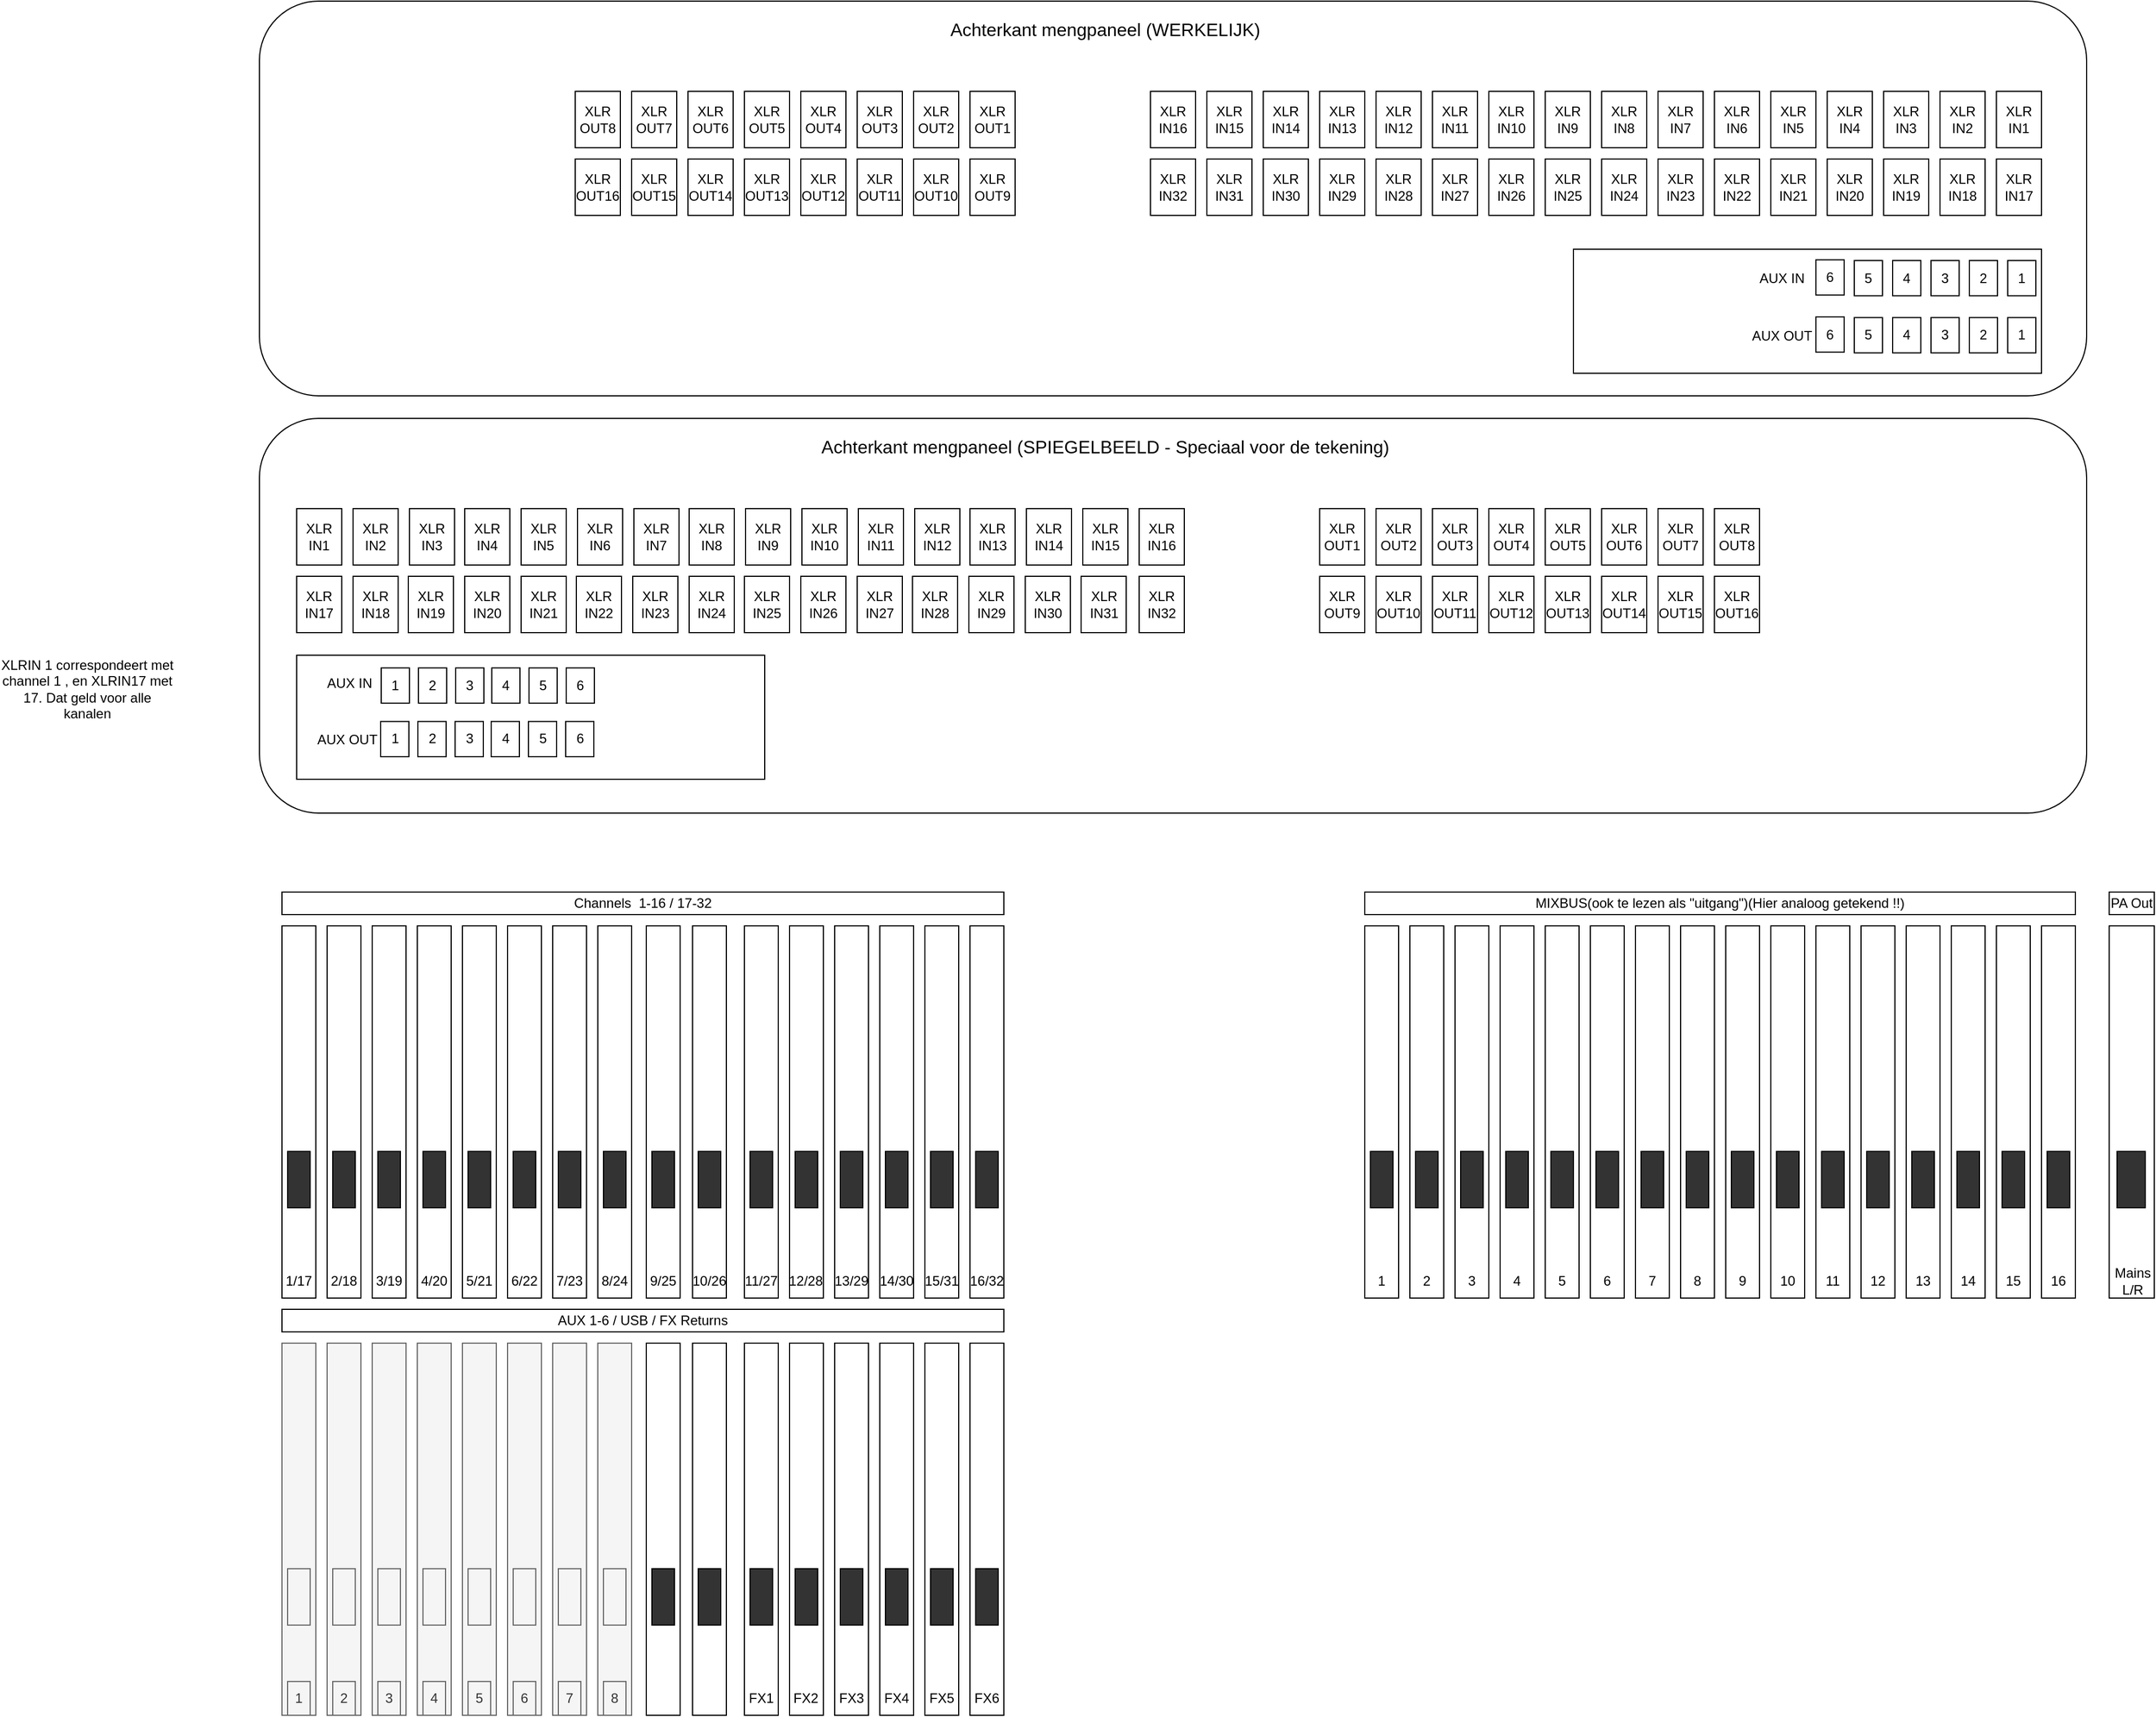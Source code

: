 <mxfile version="21.6.8" type="github">
  <diagram name="Pagina-1" id="InURAMPZYblSBHTQdXdy">
    <mxGraphModel dx="3255" dy="2504" grid="1" gridSize="10" guides="1" tooltips="1" connect="1" arrows="1" fold="1" page="1" pageScale="1" pageWidth="827" pageHeight="1169" math="0" shadow="0">
      <root>
        <mxCell id="0" />
        <mxCell id="1" parent="0" />
        <mxCell id="hqscupT1ShzUSF0tj5RE-1" value="" style="rounded=1;whiteSpace=wrap;html=1;" vertex="1" parent="1">
          <mxGeometry y="-320" width="1620" height="350" as="geometry" />
        </mxCell>
        <mxCell id="Id2yi0CTfCnAcxIZ-awq-1" value="XLR IN1" style="rounded=0;whiteSpace=wrap;html=1;" parent="1" vertex="1">
          <mxGeometry x="1540" y="-240" width="40" height="50" as="geometry" />
        </mxCell>
        <mxCell id="Id2yi0CTfCnAcxIZ-awq-2" value="XLR IN2" style="rounded=0;whiteSpace=wrap;html=1;" parent="1" vertex="1">
          <mxGeometry x="1490" y="-240" width="40" height="50" as="geometry" />
        </mxCell>
        <mxCell id="Id2yi0CTfCnAcxIZ-awq-3" value="XLR IN3" style="rounded=0;whiteSpace=wrap;html=1;" parent="1" vertex="1">
          <mxGeometry x="1440" y="-240" width="40" height="50" as="geometry" />
        </mxCell>
        <mxCell id="Id2yi0CTfCnAcxIZ-awq-4" value="XLR IN4" style="rounded=0;whiteSpace=wrap;html=1;" parent="1" vertex="1">
          <mxGeometry x="1390" y="-240" width="40" height="50" as="geometry" />
        </mxCell>
        <mxCell id="Id2yi0CTfCnAcxIZ-awq-5" value="XLR IN5" style="rounded=0;whiteSpace=wrap;html=1;" parent="1" vertex="1">
          <mxGeometry x="1340" y="-240" width="40" height="50" as="geometry" />
        </mxCell>
        <mxCell id="Id2yi0CTfCnAcxIZ-awq-6" value="XLR IN6" style="rounded=0;whiteSpace=wrap;html=1;" parent="1" vertex="1">
          <mxGeometry x="1290" y="-240" width="40" height="50" as="geometry" />
        </mxCell>
        <mxCell id="Id2yi0CTfCnAcxIZ-awq-7" value="XLR IN7" style="rounded=0;whiteSpace=wrap;html=1;" parent="1" vertex="1">
          <mxGeometry x="1240" y="-240" width="40" height="50" as="geometry" />
        </mxCell>
        <mxCell id="Id2yi0CTfCnAcxIZ-awq-8" value="XLR IN8" style="rounded=0;whiteSpace=wrap;html=1;" parent="1" vertex="1">
          <mxGeometry x="1190" y="-240" width="40" height="50" as="geometry" />
        </mxCell>
        <mxCell id="Id2yi0CTfCnAcxIZ-awq-9" value="XLR IN9" style="rounded=0;whiteSpace=wrap;html=1;" parent="1" vertex="1">
          <mxGeometry x="1140" y="-240" width="40" height="50" as="geometry" />
        </mxCell>
        <mxCell id="Id2yi0CTfCnAcxIZ-awq-10" value="XLR IN11" style="rounded=0;whiteSpace=wrap;html=1;" parent="1" vertex="1">
          <mxGeometry x="1040" y="-240" width="40" height="50" as="geometry" />
        </mxCell>
        <mxCell id="Id2yi0CTfCnAcxIZ-awq-11" value="XLR IN10" style="rounded=0;whiteSpace=wrap;html=1;" parent="1" vertex="1">
          <mxGeometry x="1090" y="-240" width="40" height="50" as="geometry" />
        </mxCell>
        <mxCell id="Id2yi0CTfCnAcxIZ-awq-12" value="XLR IN12" style="rounded=0;whiteSpace=wrap;html=1;" parent="1" vertex="1">
          <mxGeometry x="990" y="-240" width="40" height="50" as="geometry" />
        </mxCell>
        <mxCell id="Id2yi0CTfCnAcxIZ-awq-13" value="XLR IN13" style="rounded=0;whiteSpace=wrap;html=1;" parent="1" vertex="1">
          <mxGeometry x="940" y="-240" width="40" height="50" as="geometry" />
        </mxCell>
        <mxCell id="Id2yi0CTfCnAcxIZ-awq-14" value="XLR IN14" style="rounded=0;whiteSpace=wrap;html=1;" parent="1" vertex="1">
          <mxGeometry x="890" y="-240" width="40" height="50" as="geometry" />
        </mxCell>
        <mxCell id="Id2yi0CTfCnAcxIZ-awq-15" value="XLR IN15" style="rounded=0;whiteSpace=wrap;html=1;" parent="1" vertex="1">
          <mxGeometry x="840" y="-240" width="40" height="50" as="geometry" />
        </mxCell>
        <mxCell id="Id2yi0CTfCnAcxIZ-awq-16" value="XLR&lt;br&gt;OUT1" style="rounded=0;whiteSpace=wrap;html=1;" parent="1" vertex="1">
          <mxGeometry x="630" y="-240" width="40" height="50" as="geometry" />
        </mxCell>
        <mxCell id="Id2yi0CTfCnAcxIZ-awq-25" value="XLR IN17" style="rounded=0;whiteSpace=wrap;html=1;" parent="1" vertex="1">
          <mxGeometry x="1540" y="-180" width="40" height="50" as="geometry" />
        </mxCell>
        <mxCell id="Id2yi0CTfCnAcxIZ-awq-26" value="XLR IN18" style="rounded=0;whiteSpace=wrap;html=1;" parent="1" vertex="1">
          <mxGeometry x="1490" y="-180" width="40" height="50" as="geometry" />
        </mxCell>
        <mxCell id="Id2yi0CTfCnAcxIZ-awq-27" value="XLR IN19" style="rounded=0;whiteSpace=wrap;html=1;" parent="1" vertex="1">
          <mxGeometry x="1440" y="-180" width="40" height="50" as="geometry" />
        </mxCell>
        <mxCell id="Id2yi0CTfCnAcxIZ-awq-28" value="XLR IN20" style="rounded=0;whiteSpace=wrap;html=1;" parent="1" vertex="1">
          <mxGeometry x="1390" y="-180" width="40" height="50" as="geometry" />
        </mxCell>
        <mxCell id="Id2yi0CTfCnAcxIZ-awq-29" value="XLR IN21" style="rounded=0;whiteSpace=wrap;html=1;" parent="1" vertex="1">
          <mxGeometry x="1340" y="-180" width="40" height="50" as="geometry" />
        </mxCell>
        <mxCell id="Id2yi0CTfCnAcxIZ-awq-30" value="XLR IN22" style="rounded=0;whiteSpace=wrap;html=1;" parent="1" vertex="1">
          <mxGeometry x="1290" y="-180" width="40" height="50" as="geometry" />
        </mxCell>
        <mxCell id="Id2yi0CTfCnAcxIZ-awq-31" value="XLR IN23" style="rounded=0;whiteSpace=wrap;html=1;" parent="1" vertex="1">
          <mxGeometry x="1240" y="-180" width="40" height="50" as="geometry" />
        </mxCell>
        <mxCell id="Id2yi0CTfCnAcxIZ-awq-32" value="XLR IN24" style="rounded=0;whiteSpace=wrap;html=1;" parent="1" vertex="1">
          <mxGeometry x="1190" y="-180" width="40" height="50" as="geometry" />
        </mxCell>
        <mxCell id="Id2yi0CTfCnAcxIZ-awq-33" value="XLR IN25" style="rounded=0;whiteSpace=wrap;html=1;" parent="1" vertex="1">
          <mxGeometry x="1140" y="-180" width="40" height="50" as="geometry" />
        </mxCell>
        <mxCell id="Id2yi0CTfCnAcxIZ-awq-34" value="XLR IN27" style="rounded=0;whiteSpace=wrap;html=1;" parent="1" vertex="1">
          <mxGeometry x="1040" y="-180" width="40" height="50" as="geometry" />
        </mxCell>
        <mxCell id="Id2yi0CTfCnAcxIZ-awq-35" value="XLR IN26" style="rounded=0;whiteSpace=wrap;html=1;" parent="1" vertex="1">
          <mxGeometry x="1090" y="-180" width="40" height="50" as="geometry" />
        </mxCell>
        <mxCell id="Id2yi0CTfCnAcxIZ-awq-36" value="XLR IN28" style="rounded=0;whiteSpace=wrap;html=1;" parent="1" vertex="1">
          <mxGeometry x="990" y="-180" width="40" height="50" as="geometry" />
        </mxCell>
        <mxCell id="Id2yi0CTfCnAcxIZ-awq-37" value="XLR IN29" style="rounded=0;whiteSpace=wrap;html=1;" parent="1" vertex="1">
          <mxGeometry x="940" y="-180" width="40" height="50" as="geometry" />
        </mxCell>
        <mxCell id="Id2yi0CTfCnAcxIZ-awq-38" value="XLR IN30" style="rounded=0;whiteSpace=wrap;html=1;" parent="1" vertex="1">
          <mxGeometry x="890" y="-180" width="40" height="50" as="geometry" />
        </mxCell>
        <mxCell id="Id2yi0CTfCnAcxIZ-awq-39" value="XLR IN31" style="rounded=0;whiteSpace=wrap;html=1;" parent="1" vertex="1">
          <mxGeometry x="840" y="-180" width="40" height="50" as="geometry" />
        </mxCell>
        <mxCell id="Id2yi0CTfCnAcxIZ-awq-40" value="XLR&lt;br&gt;OUT9" style="rounded=0;whiteSpace=wrap;html=1;" parent="1" vertex="1">
          <mxGeometry x="630" y="-180" width="40" height="50" as="geometry" />
        </mxCell>
        <mxCell id="hqscupT1ShzUSF0tj5RE-2" value="Achterkant mengpaneel (WERKELIJK)" style="text;html=1;strokeColor=none;fillColor=none;align=center;verticalAlign=middle;whiteSpace=wrap;rounded=0;fontSize=16;" vertex="1" parent="1">
          <mxGeometry x="360" y="-310" width="780" height="30" as="geometry" />
        </mxCell>
        <mxCell id="hqscupT1ShzUSF0tj5RE-3" value="" style="rounded=0;whiteSpace=wrap;html=1;" vertex="1" parent="1">
          <mxGeometry x="20" y="500" width="30" height="330" as="geometry" />
        </mxCell>
        <mxCell id="hqscupT1ShzUSF0tj5RE-4" value="" style="rounded=0;whiteSpace=wrap;html=1;fillColor=#333333;" vertex="1" parent="1">
          <mxGeometry x="25" y="700" width="20" height="50" as="geometry" />
        </mxCell>
        <mxCell id="hqscupT1ShzUSF0tj5RE-5" value="1/17" style="text;html=1;strokeColor=none;fillColor=none;align=center;verticalAlign=middle;whiteSpace=wrap;rounded=0;" vertex="1" parent="1">
          <mxGeometry x="25" y="800" width="20" height="30" as="geometry" />
        </mxCell>
        <mxCell id="hqscupT1ShzUSF0tj5RE-6" value="" style="rounded=0;whiteSpace=wrap;html=1;" vertex="1" parent="1">
          <mxGeometry x="980" y="500" width="30" height="330" as="geometry" />
        </mxCell>
        <mxCell id="hqscupT1ShzUSF0tj5RE-7" value="" style="rounded=0;whiteSpace=wrap;html=1;fillColor=#333333;" vertex="1" parent="1">
          <mxGeometry x="985" y="700" width="20" height="50" as="geometry" />
        </mxCell>
        <mxCell id="hqscupT1ShzUSF0tj5RE-8" value="1" style="text;html=1;strokeColor=none;fillColor=none;align=center;verticalAlign=middle;whiteSpace=wrap;rounded=0;" vertex="1" parent="1">
          <mxGeometry x="985" y="800" width="20" height="30" as="geometry" />
        </mxCell>
        <mxCell id="hqscupT1ShzUSF0tj5RE-12" value="" style="rounded=0;whiteSpace=wrap;html=1;" vertex="1" parent="1">
          <mxGeometry x="60" y="500" width="30" height="330" as="geometry" />
        </mxCell>
        <mxCell id="hqscupT1ShzUSF0tj5RE-13" value="" style="rounded=0;whiteSpace=wrap;html=1;fillColor=#333333;" vertex="1" parent="1">
          <mxGeometry x="65" y="700" width="20" height="50" as="geometry" />
        </mxCell>
        <mxCell id="hqscupT1ShzUSF0tj5RE-14" value="2/18" style="text;html=1;strokeColor=none;fillColor=none;align=center;verticalAlign=middle;whiteSpace=wrap;rounded=0;" vertex="1" parent="1">
          <mxGeometry x="65" y="800" width="20" height="30" as="geometry" />
        </mxCell>
        <mxCell id="hqscupT1ShzUSF0tj5RE-15" value="" style="rounded=0;whiteSpace=wrap;html=1;" vertex="1" parent="1">
          <mxGeometry x="100" y="500" width="30" height="330" as="geometry" />
        </mxCell>
        <mxCell id="hqscupT1ShzUSF0tj5RE-16" value="" style="rounded=0;whiteSpace=wrap;html=1;fillColor=#333333;" vertex="1" parent="1">
          <mxGeometry x="105" y="700" width="20" height="50" as="geometry" />
        </mxCell>
        <mxCell id="hqscupT1ShzUSF0tj5RE-17" value="3/19" style="text;html=1;strokeColor=none;fillColor=none;align=center;verticalAlign=middle;whiteSpace=wrap;rounded=0;" vertex="1" parent="1">
          <mxGeometry x="105" y="800" width="20" height="30" as="geometry" />
        </mxCell>
        <mxCell id="hqscupT1ShzUSF0tj5RE-18" value="" style="rounded=0;whiteSpace=wrap;html=1;" vertex="1" parent="1">
          <mxGeometry x="140" y="500" width="30" height="330" as="geometry" />
        </mxCell>
        <mxCell id="hqscupT1ShzUSF0tj5RE-19" value="" style="rounded=0;whiteSpace=wrap;html=1;fillColor=#333333;" vertex="1" parent="1">
          <mxGeometry x="145" y="700" width="20" height="50" as="geometry" />
        </mxCell>
        <mxCell id="hqscupT1ShzUSF0tj5RE-20" value="4/20" style="text;html=1;strokeColor=none;fillColor=none;align=center;verticalAlign=middle;whiteSpace=wrap;rounded=0;" vertex="1" parent="1">
          <mxGeometry x="145" y="800" width="20" height="30" as="geometry" />
        </mxCell>
        <mxCell id="hqscupT1ShzUSF0tj5RE-21" value="" style="rounded=0;whiteSpace=wrap;html=1;" vertex="1" parent="1">
          <mxGeometry x="180" y="500" width="30" height="330" as="geometry" />
        </mxCell>
        <mxCell id="hqscupT1ShzUSF0tj5RE-22" value="" style="rounded=0;whiteSpace=wrap;html=1;fillColor=#333333;" vertex="1" parent="1">
          <mxGeometry x="185" y="700" width="20" height="50" as="geometry" />
        </mxCell>
        <mxCell id="hqscupT1ShzUSF0tj5RE-23" value="5/21" style="text;html=1;strokeColor=none;fillColor=none;align=center;verticalAlign=middle;whiteSpace=wrap;rounded=0;" vertex="1" parent="1">
          <mxGeometry x="185" y="800" width="20" height="30" as="geometry" />
        </mxCell>
        <mxCell id="hqscupT1ShzUSF0tj5RE-24" value="" style="rounded=0;whiteSpace=wrap;html=1;" vertex="1" parent="1">
          <mxGeometry x="220" y="500" width="30" height="330" as="geometry" />
        </mxCell>
        <mxCell id="hqscupT1ShzUSF0tj5RE-25" value="" style="rounded=0;whiteSpace=wrap;html=1;fillColor=#333333;" vertex="1" parent="1">
          <mxGeometry x="225" y="700" width="20" height="50" as="geometry" />
        </mxCell>
        <mxCell id="hqscupT1ShzUSF0tj5RE-26" value="6/22" style="text;html=1;strokeColor=none;fillColor=none;align=center;verticalAlign=middle;whiteSpace=wrap;rounded=0;" vertex="1" parent="1">
          <mxGeometry x="225" y="800" width="20" height="30" as="geometry" />
        </mxCell>
        <mxCell id="hqscupT1ShzUSF0tj5RE-27" value="" style="rounded=0;whiteSpace=wrap;html=1;" vertex="1" parent="1">
          <mxGeometry x="260" y="500" width="30" height="330" as="geometry" />
        </mxCell>
        <mxCell id="hqscupT1ShzUSF0tj5RE-28" value="" style="rounded=0;whiteSpace=wrap;html=1;fillColor=#333333;" vertex="1" parent="1">
          <mxGeometry x="265" y="700" width="20" height="50" as="geometry" />
        </mxCell>
        <mxCell id="hqscupT1ShzUSF0tj5RE-29" value="7/23" style="text;html=1;strokeColor=none;fillColor=none;align=center;verticalAlign=middle;whiteSpace=wrap;rounded=0;" vertex="1" parent="1">
          <mxGeometry x="265" y="800" width="20" height="30" as="geometry" />
        </mxCell>
        <mxCell id="hqscupT1ShzUSF0tj5RE-30" value="" style="rounded=0;whiteSpace=wrap;html=1;" vertex="1" parent="1">
          <mxGeometry x="300" y="500" width="30" height="330" as="geometry" />
        </mxCell>
        <mxCell id="hqscupT1ShzUSF0tj5RE-31" value="" style="rounded=0;whiteSpace=wrap;html=1;fillColor=#333333;" vertex="1" parent="1">
          <mxGeometry x="305" y="700" width="20" height="50" as="geometry" />
        </mxCell>
        <mxCell id="hqscupT1ShzUSF0tj5RE-32" value="8/24" style="text;html=1;strokeColor=none;fillColor=none;align=center;verticalAlign=middle;whiteSpace=wrap;rounded=0;" vertex="1" parent="1">
          <mxGeometry x="305" y="800" width="20" height="30" as="geometry" />
        </mxCell>
        <mxCell id="hqscupT1ShzUSF0tj5RE-33" value="" style="rounded=0;whiteSpace=wrap;html=1;" vertex="1" parent="1">
          <mxGeometry x="343" y="500" width="30" height="330" as="geometry" />
        </mxCell>
        <mxCell id="hqscupT1ShzUSF0tj5RE-34" value="" style="rounded=0;whiteSpace=wrap;html=1;fillColor=#333333;" vertex="1" parent="1">
          <mxGeometry x="348" y="700" width="20" height="50" as="geometry" />
        </mxCell>
        <mxCell id="hqscupT1ShzUSF0tj5RE-35" value="9/25" style="text;html=1;strokeColor=none;fillColor=none;align=center;verticalAlign=middle;whiteSpace=wrap;rounded=0;" vertex="1" parent="1">
          <mxGeometry x="348" y="800" width="20" height="30" as="geometry" />
        </mxCell>
        <mxCell id="hqscupT1ShzUSF0tj5RE-36" value="" style="rounded=0;whiteSpace=wrap;html=1;" vertex="1" parent="1">
          <mxGeometry x="384" y="500" width="30" height="330" as="geometry" />
        </mxCell>
        <mxCell id="hqscupT1ShzUSF0tj5RE-37" value="" style="rounded=0;whiteSpace=wrap;html=1;fillColor=#333333;" vertex="1" parent="1">
          <mxGeometry x="389" y="700" width="20" height="50" as="geometry" />
        </mxCell>
        <mxCell id="hqscupT1ShzUSF0tj5RE-38" value="10/26" style="text;html=1;strokeColor=none;fillColor=none;align=center;verticalAlign=middle;whiteSpace=wrap;rounded=0;" vertex="1" parent="1">
          <mxGeometry x="389" y="800" width="20" height="30" as="geometry" />
        </mxCell>
        <mxCell id="hqscupT1ShzUSF0tj5RE-39" value="" style="rounded=0;whiteSpace=wrap;html=1;" vertex="1" parent="1">
          <mxGeometry x="430" y="500" width="30" height="330" as="geometry" />
        </mxCell>
        <mxCell id="hqscupT1ShzUSF0tj5RE-40" value="" style="rounded=0;whiteSpace=wrap;html=1;fillColor=#333333;" vertex="1" parent="1">
          <mxGeometry x="435" y="700" width="20" height="50" as="geometry" />
        </mxCell>
        <mxCell id="hqscupT1ShzUSF0tj5RE-41" value="11/27" style="text;html=1;strokeColor=none;fillColor=none;align=center;verticalAlign=middle;whiteSpace=wrap;rounded=0;" vertex="1" parent="1">
          <mxGeometry x="435" y="800" width="20" height="30" as="geometry" />
        </mxCell>
        <mxCell id="hqscupT1ShzUSF0tj5RE-42" value="" style="rounded=0;whiteSpace=wrap;html=1;" vertex="1" parent="1">
          <mxGeometry x="470" y="500" width="30" height="330" as="geometry" />
        </mxCell>
        <mxCell id="hqscupT1ShzUSF0tj5RE-43" value="" style="rounded=0;whiteSpace=wrap;html=1;fillColor=#333333;" vertex="1" parent="1">
          <mxGeometry x="475" y="700" width="20" height="50" as="geometry" />
        </mxCell>
        <mxCell id="hqscupT1ShzUSF0tj5RE-44" value="12/28" style="text;html=1;strokeColor=none;fillColor=none;align=center;verticalAlign=middle;whiteSpace=wrap;rounded=0;" vertex="1" parent="1">
          <mxGeometry x="472" y="800" width="25" height="30" as="geometry" />
        </mxCell>
        <mxCell id="hqscupT1ShzUSF0tj5RE-45" value="" style="rounded=0;whiteSpace=wrap;html=1;" vertex="1" parent="1">
          <mxGeometry x="510" y="500" width="30" height="330" as="geometry" />
        </mxCell>
        <mxCell id="hqscupT1ShzUSF0tj5RE-46" value="" style="rounded=0;whiteSpace=wrap;html=1;fillColor=#333333;" vertex="1" parent="1">
          <mxGeometry x="515" y="700" width="20" height="50" as="geometry" />
        </mxCell>
        <mxCell id="hqscupT1ShzUSF0tj5RE-47" value="13/29" style="text;html=1;strokeColor=none;fillColor=none;align=center;verticalAlign=middle;whiteSpace=wrap;rounded=0;" vertex="1" parent="1">
          <mxGeometry x="515" y="800" width="20" height="30" as="geometry" />
        </mxCell>
        <mxCell id="hqscupT1ShzUSF0tj5RE-48" value="" style="rounded=0;whiteSpace=wrap;html=1;" vertex="1" parent="1">
          <mxGeometry x="550" y="500" width="30" height="330" as="geometry" />
        </mxCell>
        <mxCell id="hqscupT1ShzUSF0tj5RE-49" value="" style="rounded=0;whiteSpace=wrap;html=1;fillColor=#333333;" vertex="1" parent="1">
          <mxGeometry x="555" y="700" width="20" height="50" as="geometry" />
        </mxCell>
        <mxCell id="hqscupT1ShzUSF0tj5RE-50" value="14/30" style="text;html=1;strokeColor=none;fillColor=none;align=center;verticalAlign=middle;whiteSpace=wrap;rounded=0;" vertex="1" parent="1">
          <mxGeometry x="555" y="800" width="20" height="30" as="geometry" />
        </mxCell>
        <mxCell id="hqscupT1ShzUSF0tj5RE-51" value="" style="rounded=0;whiteSpace=wrap;html=1;" vertex="1" parent="1">
          <mxGeometry x="590" y="500" width="30" height="330" as="geometry" />
        </mxCell>
        <mxCell id="hqscupT1ShzUSF0tj5RE-52" value="" style="rounded=0;whiteSpace=wrap;html=1;fillColor=#333333;" vertex="1" parent="1">
          <mxGeometry x="595" y="700" width="20" height="50" as="geometry" />
        </mxCell>
        <mxCell id="hqscupT1ShzUSF0tj5RE-53" value="15/31" style="text;html=1;strokeColor=none;fillColor=none;align=center;verticalAlign=middle;whiteSpace=wrap;rounded=0;" vertex="1" parent="1">
          <mxGeometry x="595" y="800" width="20" height="30" as="geometry" />
        </mxCell>
        <mxCell id="hqscupT1ShzUSF0tj5RE-54" value="" style="rounded=0;whiteSpace=wrap;html=1;" vertex="1" parent="1">
          <mxGeometry x="630" y="500" width="30" height="330" as="geometry" />
        </mxCell>
        <mxCell id="hqscupT1ShzUSF0tj5RE-55" value="" style="rounded=0;whiteSpace=wrap;html=1;fillColor=#333333;" vertex="1" parent="1">
          <mxGeometry x="635" y="700" width="20" height="50" as="geometry" />
        </mxCell>
        <mxCell id="hqscupT1ShzUSF0tj5RE-56" value="16/32" style="text;html=1;strokeColor=none;fillColor=none;align=center;verticalAlign=middle;whiteSpace=wrap;rounded=0;" vertex="1" parent="1">
          <mxGeometry x="635" y="800" width="20" height="30" as="geometry" />
        </mxCell>
        <mxCell id="hqscupT1ShzUSF0tj5RE-57" value="MIXBUS(ook te lezen als &quot;uitgang&quot;)(Hier analoog getekend !!)" style="rounded=0;whiteSpace=wrap;html=1;" vertex="1" parent="1">
          <mxGeometry x="980" y="470" width="630" height="20" as="geometry" />
        </mxCell>
        <mxCell id="hqscupT1ShzUSF0tj5RE-58" value="" style="rounded=0;whiteSpace=wrap;html=1;" vertex="1" parent="1">
          <mxGeometry x="1020" y="500" width="30" height="330" as="geometry" />
        </mxCell>
        <mxCell id="hqscupT1ShzUSF0tj5RE-59" value="" style="rounded=0;whiteSpace=wrap;html=1;fillColor=#333333;" vertex="1" parent="1">
          <mxGeometry x="1025" y="700" width="20" height="50" as="geometry" />
        </mxCell>
        <mxCell id="hqscupT1ShzUSF0tj5RE-60" value="2" style="text;html=1;strokeColor=none;fillColor=none;align=center;verticalAlign=middle;whiteSpace=wrap;rounded=0;" vertex="1" parent="1">
          <mxGeometry x="1025" y="800" width="20" height="30" as="geometry" />
        </mxCell>
        <mxCell id="hqscupT1ShzUSF0tj5RE-61" value="" style="rounded=0;whiteSpace=wrap;html=1;" vertex="1" parent="1">
          <mxGeometry x="1060" y="500" width="30" height="330" as="geometry" />
        </mxCell>
        <mxCell id="hqscupT1ShzUSF0tj5RE-62" value="" style="rounded=0;whiteSpace=wrap;html=1;fillColor=#333333;" vertex="1" parent="1">
          <mxGeometry x="1065" y="700" width="20" height="50" as="geometry" />
        </mxCell>
        <mxCell id="hqscupT1ShzUSF0tj5RE-63" value="3" style="text;html=1;strokeColor=none;fillColor=none;align=center;verticalAlign=middle;whiteSpace=wrap;rounded=0;" vertex="1" parent="1">
          <mxGeometry x="1065" y="800" width="20" height="30" as="geometry" />
        </mxCell>
        <mxCell id="hqscupT1ShzUSF0tj5RE-64" value="" style="rounded=0;whiteSpace=wrap;html=1;" vertex="1" parent="1">
          <mxGeometry x="1100" y="500" width="30" height="330" as="geometry" />
        </mxCell>
        <mxCell id="hqscupT1ShzUSF0tj5RE-65" value="" style="rounded=0;whiteSpace=wrap;html=1;fillColor=#333333;" vertex="1" parent="1">
          <mxGeometry x="1105" y="700" width="20" height="50" as="geometry" />
        </mxCell>
        <mxCell id="hqscupT1ShzUSF0tj5RE-66" value="4" style="text;html=1;strokeColor=none;fillColor=none;align=center;verticalAlign=middle;whiteSpace=wrap;rounded=0;" vertex="1" parent="1">
          <mxGeometry x="1105" y="800" width="20" height="30" as="geometry" />
        </mxCell>
        <mxCell id="hqscupT1ShzUSF0tj5RE-67" value="" style="rounded=0;whiteSpace=wrap;html=1;" vertex="1" parent="1">
          <mxGeometry x="1140" y="500" width="30" height="330" as="geometry" />
        </mxCell>
        <mxCell id="hqscupT1ShzUSF0tj5RE-68" value="" style="rounded=0;whiteSpace=wrap;html=1;fillColor=#333333;" vertex="1" parent="1">
          <mxGeometry x="1145" y="700" width="20" height="50" as="geometry" />
        </mxCell>
        <mxCell id="hqscupT1ShzUSF0tj5RE-69" value="5" style="text;html=1;strokeColor=none;fillColor=none;align=center;verticalAlign=middle;whiteSpace=wrap;rounded=0;" vertex="1" parent="1">
          <mxGeometry x="1145" y="800" width="20" height="30" as="geometry" />
        </mxCell>
        <mxCell id="hqscupT1ShzUSF0tj5RE-70" value="" style="rounded=0;whiteSpace=wrap;html=1;" vertex="1" parent="1">
          <mxGeometry x="1180" y="500" width="30" height="330" as="geometry" />
        </mxCell>
        <mxCell id="hqscupT1ShzUSF0tj5RE-71" value="" style="rounded=0;whiteSpace=wrap;html=1;fillColor=#333333;" vertex="1" parent="1">
          <mxGeometry x="1185" y="700" width="20" height="50" as="geometry" />
        </mxCell>
        <mxCell id="hqscupT1ShzUSF0tj5RE-72" value="6" style="text;html=1;strokeColor=none;fillColor=none;align=center;verticalAlign=middle;whiteSpace=wrap;rounded=0;" vertex="1" parent="1">
          <mxGeometry x="1185" y="800" width="20" height="30" as="geometry" />
        </mxCell>
        <mxCell id="hqscupT1ShzUSF0tj5RE-73" value="" style="rounded=0;whiteSpace=wrap;html=1;" vertex="1" parent="1">
          <mxGeometry x="1220" y="500" width="30" height="330" as="geometry" />
        </mxCell>
        <mxCell id="hqscupT1ShzUSF0tj5RE-74" value="" style="rounded=0;whiteSpace=wrap;html=1;fillColor=#333333;" vertex="1" parent="1">
          <mxGeometry x="1225" y="700" width="20" height="50" as="geometry" />
        </mxCell>
        <mxCell id="hqscupT1ShzUSF0tj5RE-75" value="7" style="text;html=1;strokeColor=none;fillColor=none;align=center;verticalAlign=middle;whiteSpace=wrap;rounded=0;" vertex="1" parent="1">
          <mxGeometry x="1225" y="800" width="20" height="30" as="geometry" />
        </mxCell>
        <mxCell id="hqscupT1ShzUSF0tj5RE-76" value="" style="rounded=0;whiteSpace=wrap;html=1;" vertex="1" parent="1">
          <mxGeometry x="1260" y="500" width="30" height="330" as="geometry" />
        </mxCell>
        <mxCell id="hqscupT1ShzUSF0tj5RE-77" value="" style="rounded=0;whiteSpace=wrap;html=1;fillColor=#333333;" vertex="1" parent="1">
          <mxGeometry x="1265" y="700" width="20" height="50" as="geometry" />
        </mxCell>
        <mxCell id="hqscupT1ShzUSF0tj5RE-78" value="8" style="text;html=1;strokeColor=none;fillColor=none;align=center;verticalAlign=middle;whiteSpace=wrap;rounded=0;" vertex="1" parent="1">
          <mxGeometry x="1265" y="800" width="20" height="30" as="geometry" />
        </mxCell>
        <mxCell id="hqscupT1ShzUSF0tj5RE-79" value="Channels&amp;nbsp; 1-16 / 17-32" style="rounded=0;whiteSpace=wrap;html=1;" vertex="1" parent="1">
          <mxGeometry x="20" y="470" width="640" height="20" as="geometry" />
        </mxCell>
        <mxCell id="hqscupT1ShzUSF0tj5RE-81" value="XLRIN 1 correspondeert met channel 1 , en XLRIN17 met 17. Dat geld voor alle kanalen" style="text;html=1;strokeColor=none;fillColor=none;align=center;verticalAlign=middle;whiteSpace=wrap;rounded=0;" vertex="1" parent="1">
          <mxGeometry x="-230" y="260" width="155" height="60" as="geometry" />
        </mxCell>
        <mxCell id="hqscupT1ShzUSF0tj5RE-82" value="" style="rounded=0;whiteSpace=wrap;html=1;" vertex="1" parent="1">
          <mxGeometry x="1165" y="-100" width="415" height="110" as="geometry" />
        </mxCell>
        <mxCell id="hqscupT1ShzUSF0tj5RE-83" value="1" style="rounded=0;whiteSpace=wrap;html=1;" vertex="1" parent="1">
          <mxGeometry x="1550" y="-90" width="25" height="31.25" as="geometry" />
        </mxCell>
        <mxCell id="hqscupT1ShzUSF0tj5RE-84" value="2" style="rounded=0;whiteSpace=wrap;html=1;" vertex="1" parent="1">
          <mxGeometry x="1516" y="-90" width="25" height="31.25" as="geometry" />
        </mxCell>
        <mxCell id="hqscupT1ShzUSF0tj5RE-85" value="3" style="rounded=0;whiteSpace=wrap;html=1;" vertex="1" parent="1">
          <mxGeometry x="1482" y="-90" width="25" height="31.25" as="geometry" />
        </mxCell>
        <mxCell id="hqscupT1ShzUSF0tj5RE-86" value="4" style="rounded=0;whiteSpace=wrap;html=1;" vertex="1" parent="1">
          <mxGeometry x="1448" y="-90" width="25" height="31.25" as="geometry" />
        </mxCell>
        <mxCell id="hqscupT1ShzUSF0tj5RE-87" value="5" style="rounded=0;whiteSpace=wrap;html=1;" vertex="1" parent="1">
          <mxGeometry x="1414" y="-90" width="25" height="31.25" as="geometry" />
        </mxCell>
        <mxCell id="hqscupT1ShzUSF0tj5RE-88" value="6" style="rounded=0;whiteSpace=wrap;html=1;" vertex="1" parent="1">
          <mxGeometry x="1380" y="-90.62" width="25" height="31.25" as="geometry" />
        </mxCell>
        <mxCell id="hqscupT1ShzUSF0tj5RE-90" value="1" style="rounded=0;whiteSpace=wrap;html=1;" vertex="1" parent="1">
          <mxGeometry x="1550" y="-39.38" width="25" height="31.25" as="geometry" />
        </mxCell>
        <mxCell id="hqscupT1ShzUSF0tj5RE-91" value="2" style="rounded=0;whiteSpace=wrap;html=1;" vertex="1" parent="1">
          <mxGeometry x="1516" y="-39.38" width="25" height="31.25" as="geometry" />
        </mxCell>
        <mxCell id="hqscupT1ShzUSF0tj5RE-92" value="3" style="rounded=0;whiteSpace=wrap;html=1;" vertex="1" parent="1">
          <mxGeometry x="1482" y="-39.38" width="25" height="31.25" as="geometry" />
        </mxCell>
        <mxCell id="hqscupT1ShzUSF0tj5RE-93" value="4" style="rounded=0;whiteSpace=wrap;html=1;" vertex="1" parent="1">
          <mxGeometry x="1448" y="-39.38" width="25" height="31.25" as="geometry" />
        </mxCell>
        <mxCell id="hqscupT1ShzUSF0tj5RE-94" value="5" style="rounded=0;whiteSpace=wrap;html=1;" vertex="1" parent="1">
          <mxGeometry x="1414" y="-39.38" width="25" height="31.25" as="geometry" />
        </mxCell>
        <mxCell id="hqscupT1ShzUSF0tj5RE-95" value="6" style="rounded=0;whiteSpace=wrap;html=1;" vertex="1" parent="1">
          <mxGeometry x="1380" y="-40" width="25" height="31.25" as="geometry" />
        </mxCell>
        <mxCell id="hqscupT1ShzUSF0tj5RE-96" value="AUX IN" style="text;html=1;strokeColor=none;fillColor=none;align=center;verticalAlign=middle;whiteSpace=wrap;rounded=0;" vertex="1" parent="1">
          <mxGeometry x="1320" y="-88.75" width="60" height="30" as="geometry" />
        </mxCell>
        <mxCell id="hqscupT1ShzUSF0tj5RE-97" value="AUX OUT" style="text;html=1;strokeColor=none;fillColor=none;align=center;verticalAlign=middle;whiteSpace=wrap;rounded=0;" vertex="1" parent="1">
          <mxGeometry x="1320" y="-38.13" width="60" height="30" as="geometry" />
        </mxCell>
        <mxCell id="hqscupT1ShzUSF0tj5RE-101" value="" style="rounded=0;whiteSpace=wrap;html=1;" vertex="1" parent="1">
          <mxGeometry x="1300" y="500" width="30" height="330" as="geometry" />
        </mxCell>
        <mxCell id="hqscupT1ShzUSF0tj5RE-102" value="" style="rounded=0;whiteSpace=wrap;html=1;fillColor=#333333;" vertex="1" parent="1">
          <mxGeometry x="1305" y="700" width="20" height="50" as="geometry" />
        </mxCell>
        <mxCell id="hqscupT1ShzUSF0tj5RE-103" value="9" style="text;html=1;strokeColor=none;fillColor=none;align=center;verticalAlign=middle;whiteSpace=wrap;rounded=0;" vertex="1" parent="1">
          <mxGeometry x="1305" y="800" width="20" height="30" as="geometry" />
        </mxCell>
        <mxCell id="hqscupT1ShzUSF0tj5RE-104" value="" style="rounded=0;whiteSpace=wrap;html=1;" vertex="1" parent="1">
          <mxGeometry x="1340" y="500" width="30" height="330" as="geometry" />
        </mxCell>
        <mxCell id="hqscupT1ShzUSF0tj5RE-105" value="" style="rounded=0;whiteSpace=wrap;html=1;fillColor=#333333;" vertex="1" parent="1">
          <mxGeometry x="1345" y="700" width="20" height="50" as="geometry" />
        </mxCell>
        <mxCell id="hqscupT1ShzUSF0tj5RE-106" value="10" style="text;html=1;strokeColor=none;fillColor=none;align=center;verticalAlign=middle;whiteSpace=wrap;rounded=0;" vertex="1" parent="1">
          <mxGeometry x="1345" y="800" width="20" height="30" as="geometry" />
        </mxCell>
        <mxCell id="hqscupT1ShzUSF0tj5RE-107" value="" style="rounded=0;whiteSpace=wrap;html=1;" vertex="1" parent="1">
          <mxGeometry x="1380" y="500" width="30" height="330" as="geometry" />
        </mxCell>
        <mxCell id="hqscupT1ShzUSF0tj5RE-108" value="" style="rounded=0;whiteSpace=wrap;html=1;fillColor=#333333;" vertex="1" parent="1">
          <mxGeometry x="1385" y="700" width="20" height="50" as="geometry" />
        </mxCell>
        <mxCell id="hqscupT1ShzUSF0tj5RE-109" value="11" style="text;html=1;strokeColor=none;fillColor=none;align=center;verticalAlign=middle;whiteSpace=wrap;rounded=0;" vertex="1" parent="1">
          <mxGeometry x="1385" y="800" width="20" height="30" as="geometry" />
        </mxCell>
        <mxCell id="hqscupT1ShzUSF0tj5RE-110" value="" style="rounded=0;whiteSpace=wrap;html=1;" vertex="1" parent="1">
          <mxGeometry x="1420" y="500" width="30" height="330" as="geometry" />
        </mxCell>
        <mxCell id="hqscupT1ShzUSF0tj5RE-111" value="" style="rounded=0;whiteSpace=wrap;html=1;fillColor=#333333;" vertex="1" parent="1">
          <mxGeometry x="1425" y="700" width="20" height="50" as="geometry" />
        </mxCell>
        <mxCell id="hqscupT1ShzUSF0tj5RE-112" value="12" style="text;html=1;strokeColor=none;fillColor=none;align=center;verticalAlign=middle;whiteSpace=wrap;rounded=0;" vertex="1" parent="1">
          <mxGeometry x="1425" y="800" width="20" height="30" as="geometry" />
        </mxCell>
        <mxCell id="hqscupT1ShzUSF0tj5RE-113" value="" style="rounded=0;whiteSpace=wrap;html=1;" vertex="1" parent="1">
          <mxGeometry x="1460" y="500" width="30" height="330" as="geometry" />
        </mxCell>
        <mxCell id="hqscupT1ShzUSF0tj5RE-114" value="" style="rounded=0;whiteSpace=wrap;html=1;fillColor=#333333;" vertex="1" parent="1">
          <mxGeometry x="1465" y="700" width="20" height="50" as="geometry" />
        </mxCell>
        <mxCell id="hqscupT1ShzUSF0tj5RE-115" value="13" style="text;html=1;strokeColor=none;fillColor=none;align=center;verticalAlign=middle;whiteSpace=wrap;rounded=0;" vertex="1" parent="1">
          <mxGeometry x="1465" y="800" width="20" height="30" as="geometry" />
        </mxCell>
        <mxCell id="hqscupT1ShzUSF0tj5RE-116" value="" style="rounded=0;whiteSpace=wrap;html=1;" vertex="1" parent="1">
          <mxGeometry x="1500" y="500" width="30" height="330" as="geometry" />
        </mxCell>
        <mxCell id="hqscupT1ShzUSF0tj5RE-117" value="" style="rounded=0;whiteSpace=wrap;html=1;fillColor=#333333;" vertex="1" parent="1">
          <mxGeometry x="1505" y="700" width="20" height="50" as="geometry" />
        </mxCell>
        <mxCell id="hqscupT1ShzUSF0tj5RE-118" value="14" style="text;html=1;strokeColor=none;fillColor=none;align=center;verticalAlign=middle;whiteSpace=wrap;rounded=0;" vertex="1" parent="1">
          <mxGeometry x="1505" y="800" width="20" height="30" as="geometry" />
        </mxCell>
        <mxCell id="hqscupT1ShzUSF0tj5RE-119" value="" style="rounded=0;whiteSpace=wrap;html=1;" vertex="1" parent="1">
          <mxGeometry x="1540" y="500" width="30" height="330" as="geometry" />
        </mxCell>
        <mxCell id="hqscupT1ShzUSF0tj5RE-120" value="" style="rounded=0;whiteSpace=wrap;html=1;fillColor=#333333;" vertex="1" parent="1">
          <mxGeometry x="1545" y="700" width="20" height="50" as="geometry" />
        </mxCell>
        <mxCell id="hqscupT1ShzUSF0tj5RE-121" value="15" style="text;html=1;strokeColor=none;fillColor=none;align=center;verticalAlign=middle;whiteSpace=wrap;rounded=0;" vertex="1" parent="1">
          <mxGeometry x="1545" y="800" width="20" height="30" as="geometry" />
        </mxCell>
        <mxCell id="hqscupT1ShzUSF0tj5RE-122" value="" style="rounded=0;whiteSpace=wrap;html=1;" vertex="1" parent="1">
          <mxGeometry x="1580" y="500" width="30" height="330" as="geometry" />
        </mxCell>
        <mxCell id="hqscupT1ShzUSF0tj5RE-123" value="" style="rounded=0;whiteSpace=wrap;html=1;fillColor=#333333;" vertex="1" parent="1">
          <mxGeometry x="1585" y="700" width="20" height="50" as="geometry" />
        </mxCell>
        <mxCell id="hqscupT1ShzUSF0tj5RE-124" value="16" style="text;html=1;strokeColor=none;fillColor=none;align=center;verticalAlign=middle;whiteSpace=wrap;rounded=0;" vertex="1" parent="1">
          <mxGeometry x="1585" y="800" width="20" height="30" as="geometry" />
        </mxCell>
        <mxCell id="hqscupT1ShzUSF0tj5RE-127" value="" style="rounded=0;whiteSpace=wrap;html=1;fillColor=#f5f5f5;strokeColor=#666666;fontColor=#333333;" vertex="1" parent="1">
          <mxGeometry x="20" y="870" width="30" height="330" as="geometry" />
        </mxCell>
        <mxCell id="hqscupT1ShzUSF0tj5RE-128" value="" style="rounded=0;whiteSpace=wrap;html=1;fillColor=#f5f5f5;strokeColor=#666666;fontColor=#333333;" vertex="1" parent="1">
          <mxGeometry x="25" y="1070" width="20" height="50" as="geometry" />
        </mxCell>
        <mxCell id="hqscupT1ShzUSF0tj5RE-129" value="1" style="text;html=1;strokeColor=#666666;fillColor=#f5f5f5;align=center;verticalAlign=middle;whiteSpace=wrap;rounded=0;fontColor=#333333;" vertex="1" parent="1">
          <mxGeometry x="25" y="1170" width="20" height="30" as="geometry" />
        </mxCell>
        <mxCell id="hqscupT1ShzUSF0tj5RE-130" value="" style="rounded=0;whiteSpace=wrap;html=1;fillColor=#f5f5f5;strokeColor=#666666;fontColor=#333333;" vertex="1" parent="1">
          <mxGeometry x="60" y="870" width="30" height="330" as="geometry" />
        </mxCell>
        <mxCell id="hqscupT1ShzUSF0tj5RE-131" value="" style="rounded=0;whiteSpace=wrap;html=1;fillColor=#f5f5f5;strokeColor=#666666;fontColor=#333333;" vertex="1" parent="1">
          <mxGeometry x="65" y="1070" width="20" height="50" as="geometry" />
        </mxCell>
        <mxCell id="hqscupT1ShzUSF0tj5RE-132" value="2" style="text;html=1;strokeColor=#666666;fillColor=#f5f5f5;align=center;verticalAlign=middle;whiteSpace=wrap;rounded=0;fontColor=#333333;" vertex="1" parent="1">
          <mxGeometry x="65" y="1170" width="20" height="30" as="geometry" />
        </mxCell>
        <mxCell id="hqscupT1ShzUSF0tj5RE-133" value="" style="rounded=0;whiteSpace=wrap;html=1;fillColor=#f5f5f5;strokeColor=#666666;fontColor=#333333;" vertex="1" parent="1">
          <mxGeometry x="100" y="870" width="30" height="330" as="geometry" />
        </mxCell>
        <mxCell id="hqscupT1ShzUSF0tj5RE-134" value="" style="rounded=0;whiteSpace=wrap;html=1;fillColor=#f5f5f5;strokeColor=#666666;fontColor=#333333;" vertex="1" parent="1">
          <mxGeometry x="105" y="1070" width="20" height="50" as="geometry" />
        </mxCell>
        <mxCell id="hqscupT1ShzUSF0tj5RE-135" value="3" style="text;html=1;strokeColor=#666666;fillColor=#f5f5f5;align=center;verticalAlign=middle;whiteSpace=wrap;rounded=0;fontColor=#333333;" vertex="1" parent="1">
          <mxGeometry x="105" y="1170" width="20" height="30" as="geometry" />
        </mxCell>
        <mxCell id="hqscupT1ShzUSF0tj5RE-136" value="" style="rounded=0;whiteSpace=wrap;html=1;fillColor=#f5f5f5;strokeColor=#666666;fontColor=#333333;" vertex="1" parent="1">
          <mxGeometry x="140" y="870" width="30" height="330" as="geometry" />
        </mxCell>
        <mxCell id="hqscupT1ShzUSF0tj5RE-137" value="" style="rounded=0;whiteSpace=wrap;html=1;fillColor=#f5f5f5;strokeColor=#666666;fontColor=#333333;" vertex="1" parent="1">
          <mxGeometry x="145" y="1070" width="20" height="50" as="geometry" />
        </mxCell>
        <mxCell id="hqscupT1ShzUSF0tj5RE-138" value="4" style="text;html=1;strokeColor=#666666;fillColor=#f5f5f5;align=center;verticalAlign=middle;whiteSpace=wrap;rounded=0;fontColor=#333333;" vertex="1" parent="1">
          <mxGeometry x="145" y="1170" width="20" height="30" as="geometry" />
        </mxCell>
        <mxCell id="hqscupT1ShzUSF0tj5RE-139" value="" style="rounded=0;whiteSpace=wrap;html=1;fillColor=#f5f5f5;strokeColor=#666666;fontColor=#333333;" vertex="1" parent="1">
          <mxGeometry x="180" y="870" width="30" height="330" as="geometry" />
        </mxCell>
        <mxCell id="hqscupT1ShzUSF0tj5RE-140" value="" style="rounded=0;whiteSpace=wrap;html=1;fillColor=#f5f5f5;strokeColor=#666666;fontColor=#333333;" vertex="1" parent="1">
          <mxGeometry x="185" y="1070" width="20" height="50" as="geometry" />
        </mxCell>
        <mxCell id="hqscupT1ShzUSF0tj5RE-141" value="5" style="text;html=1;strokeColor=#666666;fillColor=#f5f5f5;align=center;verticalAlign=middle;whiteSpace=wrap;rounded=0;fontColor=#333333;" vertex="1" parent="1">
          <mxGeometry x="185" y="1170" width="20" height="30" as="geometry" />
        </mxCell>
        <mxCell id="hqscupT1ShzUSF0tj5RE-142" value="" style="rounded=0;whiteSpace=wrap;html=1;fillColor=#f5f5f5;strokeColor=#666666;fontColor=#333333;" vertex="1" parent="1">
          <mxGeometry x="220" y="870" width="30" height="330" as="geometry" />
        </mxCell>
        <mxCell id="hqscupT1ShzUSF0tj5RE-143" value="" style="rounded=0;whiteSpace=wrap;html=1;fillColor=#f5f5f5;strokeColor=#666666;fontColor=#333333;" vertex="1" parent="1">
          <mxGeometry x="225" y="1070" width="20" height="50" as="geometry" />
        </mxCell>
        <mxCell id="hqscupT1ShzUSF0tj5RE-144" value="6" style="text;html=1;strokeColor=#666666;fillColor=#f5f5f5;align=center;verticalAlign=middle;whiteSpace=wrap;rounded=0;fontColor=#333333;" vertex="1" parent="1">
          <mxGeometry x="225" y="1170" width="20" height="30" as="geometry" />
        </mxCell>
        <mxCell id="hqscupT1ShzUSF0tj5RE-145" value="" style="rounded=0;whiteSpace=wrap;html=1;fillColor=#f5f5f5;strokeColor=#666666;fontColor=#333333;" vertex="1" parent="1">
          <mxGeometry x="260" y="870" width="30" height="330" as="geometry" />
        </mxCell>
        <mxCell id="hqscupT1ShzUSF0tj5RE-146" value="" style="rounded=0;whiteSpace=wrap;html=1;fillColor=#f5f5f5;strokeColor=#666666;fontColor=#333333;" vertex="1" parent="1">
          <mxGeometry x="265" y="1070" width="20" height="50" as="geometry" />
        </mxCell>
        <mxCell id="hqscupT1ShzUSF0tj5RE-147" value="7" style="text;html=1;strokeColor=#666666;fillColor=#f5f5f5;align=center;verticalAlign=middle;whiteSpace=wrap;rounded=0;fontColor=#333333;" vertex="1" parent="1">
          <mxGeometry x="265" y="1170" width="20" height="30" as="geometry" />
        </mxCell>
        <mxCell id="hqscupT1ShzUSF0tj5RE-148" value="" style="rounded=0;whiteSpace=wrap;html=1;fillColor=#f5f5f5;strokeColor=#666666;fontColor=#333333;" vertex="1" parent="1">
          <mxGeometry x="300" y="870" width="30" height="330" as="geometry" />
        </mxCell>
        <mxCell id="hqscupT1ShzUSF0tj5RE-149" value="" style="rounded=0;whiteSpace=wrap;html=1;fillColor=#f5f5f5;strokeColor=#666666;fontColor=#333333;" vertex="1" parent="1">
          <mxGeometry x="305" y="1070" width="20" height="50" as="geometry" />
        </mxCell>
        <mxCell id="hqscupT1ShzUSF0tj5RE-150" value="8" style="text;html=1;strokeColor=#666666;fillColor=#f5f5f5;align=center;verticalAlign=middle;whiteSpace=wrap;rounded=0;fontColor=#333333;" vertex="1" parent="1">
          <mxGeometry x="305" y="1170" width="20" height="30" as="geometry" />
        </mxCell>
        <mxCell id="hqscupT1ShzUSF0tj5RE-151" value="" style="rounded=0;whiteSpace=wrap;html=1;" vertex="1" parent="1">
          <mxGeometry x="343" y="870" width="30" height="330" as="geometry" />
        </mxCell>
        <mxCell id="hqscupT1ShzUSF0tj5RE-152" value="" style="rounded=0;whiteSpace=wrap;html=1;fillColor=#333333;" vertex="1" parent="1">
          <mxGeometry x="348" y="1070" width="20" height="50" as="geometry" />
        </mxCell>
        <mxCell id="hqscupT1ShzUSF0tj5RE-154" value="" style="rounded=0;whiteSpace=wrap;html=1;" vertex="1" parent="1">
          <mxGeometry x="384" y="870" width="30" height="330" as="geometry" />
        </mxCell>
        <mxCell id="hqscupT1ShzUSF0tj5RE-155" value="" style="rounded=0;whiteSpace=wrap;html=1;fillColor=#333333;" vertex="1" parent="1">
          <mxGeometry x="389" y="1070" width="20" height="50" as="geometry" />
        </mxCell>
        <mxCell id="hqscupT1ShzUSF0tj5RE-157" value="" style="rounded=0;whiteSpace=wrap;html=1;" vertex="1" parent="1">
          <mxGeometry x="430" y="870" width="30" height="330" as="geometry" />
        </mxCell>
        <mxCell id="hqscupT1ShzUSF0tj5RE-158" value="" style="rounded=0;whiteSpace=wrap;html=1;fillColor=#333333;" vertex="1" parent="1">
          <mxGeometry x="435" y="1070" width="20" height="50" as="geometry" />
        </mxCell>
        <mxCell id="hqscupT1ShzUSF0tj5RE-159" value="FX1" style="text;html=1;strokeColor=none;fillColor=none;align=center;verticalAlign=middle;whiteSpace=wrap;rounded=0;" vertex="1" parent="1">
          <mxGeometry x="435" y="1170" width="20" height="30" as="geometry" />
        </mxCell>
        <mxCell id="hqscupT1ShzUSF0tj5RE-160" value="" style="rounded=0;whiteSpace=wrap;html=1;" vertex="1" parent="1">
          <mxGeometry x="470" y="870" width="30" height="330" as="geometry" />
        </mxCell>
        <mxCell id="hqscupT1ShzUSF0tj5RE-161" value="" style="rounded=0;whiteSpace=wrap;html=1;fillColor=#333333;" vertex="1" parent="1">
          <mxGeometry x="475" y="1070" width="20" height="50" as="geometry" />
        </mxCell>
        <mxCell id="hqscupT1ShzUSF0tj5RE-162" value="FX2" style="text;html=1;strokeColor=none;fillColor=none;align=center;verticalAlign=middle;whiteSpace=wrap;rounded=0;" vertex="1" parent="1">
          <mxGeometry x="472" y="1170" width="25" height="30" as="geometry" />
        </mxCell>
        <mxCell id="hqscupT1ShzUSF0tj5RE-163" value="" style="rounded=0;whiteSpace=wrap;html=1;" vertex="1" parent="1">
          <mxGeometry x="510" y="870" width="30" height="330" as="geometry" />
        </mxCell>
        <mxCell id="hqscupT1ShzUSF0tj5RE-164" value="" style="rounded=0;whiteSpace=wrap;html=1;fillColor=#333333;" vertex="1" parent="1">
          <mxGeometry x="515" y="1070" width="20" height="50" as="geometry" />
        </mxCell>
        <mxCell id="hqscupT1ShzUSF0tj5RE-165" value="FX3" style="text;html=1;strokeColor=none;fillColor=none;align=center;verticalAlign=middle;whiteSpace=wrap;rounded=0;" vertex="1" parent="1">
          <mxGeometry x="515" y="1170" width="20" height="30" as="geometry" />
        </mxCell>
        <mxCell id="hqscupT1ShzUSF0tj5RE-166" value="" style="rounded=0;whiteSpace=wrap;html=1;" vertex="1" parent="1">
          <mxGeometry x="550" y="870" width="30" height="330" as="geometry" />
        </mxCell>
        <mxCell id="hqscupT1ShzUSF0tj5RE-167" value="" style="rounded=0;whiteSpace=wrap;html=1;fillColor=#333333;" vertex="1" parent="1">
          <mxGeometry x="555" y="1070" width="20" height="50" as="geometry" />
        </mxCell>
        <mxCell id="hqscupT1ShzUSF0tj5RE-168" value="FX4" style="text;html=1;strokeColor=none;fillColor=none;align=center;verticalAlign=middle;whiteSpace=wrap;rounded=0;" vertex="1" parent="1">
          <mxGeometry x="555" y="1170" width="20" height="30" as="geometry" />
        </mxCell>
        <mxCell id="hqscupT1ShzUSF0tj5RE-169" value="" style="rounded=0;whiteSpace=wrap;html=1;" vertex="1" parent="1">
          <mxGeometry x="590" y="870" width="30" height="330" as="geometry" />
        </mxCell>
        <mxCell id="hqscupT1ShzUSF0tj5RE-170" value="" style="rounded=0;whiteSpace=wrap;html=1;fillColor=#333333;" vertex="1" parent="1">
          <mxGeometry x="595" y="1070" width="20" height="50" as="geometry" />
        </mxCell>
        <mxCell id="hqscupT1ShzUSF0tj5RE-171" value="FX5" style="text;html=1;strokeColor=none;fillColor=none;align=center;verticalAlign=middle;whiteSpace=wrap;rounded=0;" vertex="1" parent="1">
          <mxGeometry x="595" y="1170" width="20" height="30" as="geometry" />
        </mxCell>
        <mxCell id="hqscupT1ShzUSF0tj5RE-172" value="" style="rounded=0;whiteSpace=wrap;html=1;" vertex="1" parent="1">
          <mxGeometry x="630" y="870" width="30" height="330" as="geometry" />
        </mxCell>
        <mxCell id="hqscupT1ShzUSF0tj5RE-173" value="" style="rounded=0;whiteSpace=wrap;html=1;fillColor=#333333;" vertex="1" parent="1">
          <mxGeometry x="635" y="1070" width="20" height="50" as="geometry" />
        </mxCell>
        <mxCell id="hqscupT1ShzUSF0tj5RE-174" value="FX6" style="text;html=1;strokeColor=none;fillColor=none;align=center;verticalAlign=middle;whiteSpace=wrap;rounded=0;" vertex="1" parent="1">
          <mxGeometry x="635" y="1170" width="20" height="30" as="geometry" />
        </mxCell>
        <mxCell id="hqscupT1ShzUSF0tj5RE-175" value="AUX 1-6 / USB / FX Returns" style="rounded=0;whiteSpace=wrap;html=1;" vertex="1" parent="1">
          <mxGeometry x="20" y="840" width="640" height="20" as="geometry" />
        </mxCell>
        <mxCell id="hqscupT1ShzUSF0tj5RE-179" value="" style="rounded=0;whiteSpace=wrap;html=1;" vertex="1" parent="1">
          <mxGeometry x="1640" y="500" width="40" height="330" as="geometry" />
        </mxCell>
        <mxCell id="hqscupT1ShzUSF0tj5RE-180" value="" style="rounded=0;whiteSpace=wrap;html=1;fillColor=#333333;" vertex="1" parent="1">
          <mxGeometry x="1647" y="700" width="25" height="50" as="geometry" />
        </mxCell>
        <mxCell id="hqscupT1ShzUSF0tj5RE-181" value="Mains&lt;br&gt;L/R" style="text;html=1;strokeColor=none;fillColor=none;align=center;verticalAlign=middle;whiteSpace=wrap;rounded=0;" vertex="1" parent="1">
          <mxGeometry x="1651" y="800" width="20" height="30" as="geometry" />
        </mxCell>
        <mxCell id="hqscupT1ShzUSF0tj5RE-182" value="PA Out" style="rounded=0;whiteSpace=wrap;html=1;" vertex="1" parent="1">
          <mxGeometry x="1640" y="470" width="40" height="20" as="geometry" />
        </mxCell>
        <mxCell id="hqscupT1ShzUSF0tj5RE-183" value="XLR&lt;br&gt;OUT2" style="rounded=0;whiteSpace=wrap;html=1;" vertex="1" parent="1">
          <mxGeometry x="580" y="-240" width="40" height="50" as="geometry" />
        </mxCell>
        <mxCell id="hqscupT1ShzUSF0tj5RE-184" value="XLR&lt;br&gt;OUT10" style="rounded=0;whiteSpace=wrap;html=1;" vertex="1" parent="1">
          <mxGeometry x="580" y="-180" width="40" height="50" as="geometry" />
        </mxCell>
        <mxCell id="hqscupT1ShzUSF0tj5RE-185" value="XLR&lt;br&gt;OUT3" style="rounded=0;whiteSpace=wrap;html=1;" vertex="1" parent="1">
          <mxGeometry x="530" y="-240" width="40" height="50" as="geometry" />
        </mxCell>
        <mxCell id="hqscupT1ShzUSF0tj5RE-186" value="XLR&lt;br&gt;OUT11" style="rounded=0;whiteSpace=wrap;html=1;" vertex="1" parent="1">
          <mxGeometry x="530" y="-180" width="40" height="50" as="geometry" />
        </mxCell>
        <mxCell id="hqscupT1ShzUSF0tj5RE-188" value="XLR&lt;br&gt;OUT4" style="rounded=0;whiteSpace=wrap;html=1;" vertex="1" parent="1">
          <mxGeometry x="480" y="-240" width="40" height="50" as="geometry" />
        </mxCell>
        <mxCell id="hqscupT1ShzUSF0tj5RE-189" value="XLR&lt;br&gt;OUT12" style="rounded=0;whiteSpace=wrap;html=1;" vertex="1" parent="1">
          <mxGeometry x="480" y="-180" width="40" height="50" as="geometry" />
        </mxCell>
        <mxCell id="hqscupT1ShzUSF0tj5RE-190" value="XLR&lt;br&gt;OUT5" style="rounded=0;whiteSpace=wrap;html=1;" vertex="1" parent="1">
          <mxGeometry x="430" y="-240" width="40" height="50" as="geometry" />
        </mxCell>
        <mxCell id="hqscupT1ShzUSF0tj5RE-191" value="XLR&lt;br&gt;OUT13" style="rounded=0;whiteSpace=wrap;html=1;" vertex="1" parent="1">
          <mxGeometry x="430" y="-180" width="40" height="50" as="geometry" />
        </mxCell>
        <mxCell id="hqscupT1ShzUSF0tj5RE-192" value="XLR&lt;br&gt;OUT6" style="rounded=0;whiteSpace=wrap;html=1;" vertex="1" parent="1">
          <mxGeometry x="380" y="-240" width="40" height="50" as="geometry" />
        </mxCell>
        <mxCell id="hqscupT1ShzUSF0tj5RE-193" value="XLR&lt;br&gt;OUT14" style="rounded=0;whiteSpace=wrap;html=1;" vertex="1" parent="1">
          <mxGeometry x="380" y="-180" width="40" height="50" as="geometry" />
        </mxCell>
        <mxCell id="hqscupT1ShzUSF0tj5RE-194" value="XLR&lt;br&gt;OUT7" style="rounded=0;whiteSpace=wrap;html=1;" vertex="1" parent="1">
          <mxGeometry x="330" y="-240" width="40" height="50" as="geometry" />
        </mxCell>
        <mxCell id="hqscupT1ShzUSF0tj5RE-195" value="XLR&lt;br&gt;OUT15" style="rounded=0;whiteSpace=wrap;html=1;" vertex="1" parent="1">
          <mxGeometry x="330" y="-180" width="40" height="50" as="geometry" />
        </mxCell>
        <mxCell id="hqscupT1ShzUSF0tj5RE-196" value="XLR&lt;br&gt;OUT8" style="rounded=0;whiteSpace=wrap;html=1;" vertex="1" parent="1">
          <mxGeometry x="280" y="-240" width="40" height="50" as="geometry" />
        </mxCell>
        <mxCell id="hqscupT1ShzUSF0tj5RE-197" value="XLR&lt;br&gt;OUT16" style="rounded=0;whiteSpace=wrap;html=1;" vertex="1" parent="1">
          <mxGeometry x="280" y="-180" width="40" height="50" as="geometry" />
        </mxCell>
        <mxCell id="hqscupT1ShzUSF0tj5RE-198" value="" style="rounded=1;whiteSpace=wrap;html=1;" vertex="1" parent="1">
          <mxGeometry y="50" width="1620" height="350" as="geometry" />
        </mxCell>
        <mxCell id="hqscupT1ShzUSF0tj5RE-199" value="XLR IN1" style="rounded=0;whiteSpace=wrap;html=1;" vertex="1" parent="1">
          <mxGeometry x="33" y="130" width="40" height="50" as="geometry" />
        </mxCell>
        <mxCell id="hqscupT1ShzUSF0tj5RE-200" value="XLR IN2" style="rounded=0;whiteSpace=wrap;html=1;" vertex="1" parent="1">
          <mxGeometry x="83" y="130" width="40" height="50" as="geometry" />
        </mxCell>
        <mxCell id="hqscupT1ShzUSF0tj5RE-201" value="XLR IN3" style="rounded=0;whiteSpace=wrap;html=1;" vertex="1" parent="1">
          <mxGeometry x="133" y="130" width="40" height="50" as="geometry" />
        </mxCell>
        <mxCell id="hqscupT1ShzUSF0tj5RE-202" value="XLR IN4" style="rounded=0;whiteSpace=wrap;html=1;" vertex="1" parent="1">
          <mxGeometry x="182" y="130" width="40" height="50" as="geometry" />
        </mxCell>
        <mxCell id="hqscupT1ShzUSF0tj5RE-203" value="XLR IN5" style="rounded=0;whiteSpace=wrap;html=1;" vertex="1" parent="1">
          <mxGeometry x="232" y="130" width="40" height="50" as="geometry" />
        </mxCell>
        <mxCell id="hqscupT1ShzUSF0tj5RE-204" value="XLR IN6" style="rounded=0;whiteSpace=wrap;html=1;" vertex="1" parent="1">
          <mxGeometry x="282" y="130" width="40" height="50" as="geometry" />
        </mxCell>
        <mxCell id="hqscupT1ShzUSF0tj5RE-205" value="XLR IN7" style="rounded=0;whiteSpace=wrap;html=1;" vertex="1" parent="1">
          <mxGeometry x="332" y="130" width="40" height="50" as="geometry" />
        </mxCell>
        <mxCell id="hqscupT1ShzUSF0tj5RE-206" value="XLR IN8" style="rounded=0;whiteSpace=wrap;html=1;" vertex="1" parent="1">
          <mxGeometry x="381" y="130" width="40" height="50" as="geometry" />
        </mxCell>
        <mxCell id="hqscupT1ShzUSF0tj5RE-207" value="XLR IN9" style="rounded=0;whiteSpace=wrap;html=1;" vertex="1" parent="1">
          <mxGeometry x="431" y="130" width="40" height="50" as="geometry" />
        </mxCell>
        <mxCell id="hqscupT1ShzUSF0tj5RE-208" value="XLR IN11" style="rounded=0;whiteSpace=wrap;html=1;" vertex="1" parent="1">
          <mxGeometry x="531" y="130" width="40" height="50" as="geometry" />
        </mxCell>
        <mxCell id="hqscupT1ShzUSF0tj5RE-209" value="XLR IN10" style="rounded=0;whiteSpace=wrap;html=1;" vertex="1" parent="1">
          <mxGeometry x="481" y="130" width="40" height="50" as="geometry" />
        </mxCell>
        <mxCell id="hqscupT1ShzUSF0tj5RE-210" value="XLR IN12" style="rounded=0;whiteSpace=wrap;html=1;" vertex="1" parent="1">
          <mxGeometry x="581" y="130" width="40" height="50" as="geometry" />
        </mxCell>
        <mxCell id="hqscupT1ShzUSF0tj5RE-211" value="XLR IN13" style="rounded=0;whiteSpace=wrap;html=1;" vertex="1" parent="1">
          <mxGeometry x="630" y="130" width="40" height="50" as="geometry" />
        </mxCell>
        <mxCell id="hqscupT1ShzUSF0tj5RE-212" value="XLR IN14" style="rounded=0;whiteSpace=wrap;html=1;" vertex="1" parent="1">
          <mxGeometry x="680" y="130" width="40" height="50" as="geometry" />
        </mxCell>
        <mxCell id="hqscupT1ShzUSF0tj5RE-213" value="XLR IN15" style="rounded=0;whiteSpace=wrap;html=1;" vertex="1" parent="1">
          <mxGeometry x="730" y="130" width="40" height="50" as="geometry" />
        </mxCell>
        <mxCell id="hqscupT1ShzUSF0tj5RE-215" value="XLR IN17" style="rounded=0;whiteSpace=wrap;html=1;" vertex="1" parent="1">
          <mxGeometry x="33" y="190" width="40" height="50" as="geometry" />
        </mxCell>
        <mxCell id="hqscupT1ShzUSF0tj5RE-216" value="XLR IN18" style="rounded=0;whiteSpace=wrap;html=1;" vertex="1" parent="1">
          <mxGeometry x="83" y="190" width="40" height="50" as="geometry" />
        </mxCell>
        <mxCell id="hqscupT1ShzUSF0tj5RE-217" value="XLR IN19" style="rounded=0;whiteSpace=wrap;html=1;" vertex="1" parent="1">
          <mxGeometry x="132" y="190" width="40" height="50" as="geometry" />
        </mxCell>
        <mxCell id="hqscupT1ShzUSF0tj5RE-218" value="XLR IN20" style="rounded=0;whiteSpace=wrap;html=1;" vertex="1" parent="1">
          <mxGeometry x="182" y="190" width="40" height="50" as="geometry" />
        </mxCell>
        <mxCell id="hqscupT1ShzUSF0tj5RE-219" value="XLR IN21" style="rounded=0;whiteSpace=wrap;html=1;" vertex="1" parent="1">
          <mxGeometry x="232" y="190" width="40" height="50" as="geometry" />
        </mxCell>
        <mxCell id="hqscupT1ShzUSF0tj5RE-220" value="XLR IN22" style="rounded=0;whiteSpace=wrap;html=1;" vertex="1" parent="1">
          <mxGeometry x="281" y="190" width="40" height="50" as="geometry" />
        </mxCell>
        <mxCell id="hqscupT1ShzUSF0tj5RE-221" value="XLR IN23" style="rounded=0;whiteSpace=wrap;html=1;" vertex="1" parent="1">
          <mxGeometry x="331" y="190" width="40" height="50" as="geometry" />
        </mxCell>
        <mxCell id="hqscupT1ShzUSF0tj5RE-222" value="XLR IN24" style="rounded=0;whiteSpace=wrap;html=1;" vertex="1" parent="1">
          <mxGeometry x="381" y="190" width="40" height="50" as="geometry" />
        </mxCell>
        <mxCell id="hqscupT1ShzUSF0tj5RE-223" value="XLR IN25" style="rounded=0;whiteSpace=wrap;html=1;" vertex="1" parent="1">
          <mxGeometry x="430" y="190" width="40" height="50" as="geometry" />
        </mxCell>
        <mxCell id="hqscupT1ShzUSF0tj5RE-224" value="XLR IN27" style="rounded=0;whiteSpace=wrap;html=1;" vertex="1" parent="1">
          <mxGeometry x="530" y="190" width="40" height="50" as="geometry" />
        </mxCell>
        <mxCell id="hqscupT1ShzUSF0tj5RE-225" value="XLR IN26" style="rounded=0;whiteSpace=wrap;html=1;" vertex="1" parent="1">
          <mxGeometry x="480" y="190" width="40" height="50" as="geometry" />
        </mxCell>
        <mxCell id="hqscupT1ShzUSF0tj5RE-226" value="XLR IN28" style="rounded=0;whiteSpace=wrap;html=1;" vertex="1" parent="1">
          <mxGeometry x="579" y="190" width="40" height="50" as="geometry" />
        </mxCell>
        <mxCell id="hqscupT1ShzUSF0tj5RE-227" value="XLR IN29" style="rounded=0;whiteSpace=wrap;html=1;" vertex="1" parent="1">
          <mxGeometry x="629" y="190" width="40" height="50" as="geometry" />
        </mxCell>
        <mxCell id="hqscupT1ShzUSF0tj5RE-228" value="XLR IN30" style="rounded=0;whiteSpace=wrap;html=1;" vertex="1" parent="1">
          <mxGeometry x="679" y="190" width="40" height="50" as="geometry" />
        </mxCell>
        <mxCell id="hqscupT1ShzUSF0tj5RE-229" value="XLR IN31" style="rounded=0;whiteSpace=wrap;html=1;" vertex="1" parent="1">
          <mxGeometry x="728.5" y="190" width="40" height="50" as="geometry" />
        </mxCell>
        <mxCell id="hqscupT1ShzUSF0tj5RE-231" value="Achterkant mengpaneel (SPIEGELBEELD - Speciaal voor de tekening)" style="text;html=1;strokeColor=none;fillColor=none;align=center;verticalAlign=middle;whiteSpace=wrap;rounded=0;fontSize=16;" vertex="1" parent="1">
          <mxGeometry x="360" y="60" width="780" height="30" as="geometry" />
        </mxCell>
        <mxCell id="hqscupT1ShzUSF0tj5RE-232" value="" style="rounded=0;whiteSpace=wrap;html=1;" vertex="1" parent="1">
          <mxGeometry x="33" y="260" width="415" height="110" as="geometry" />
        </mxCell>
        <mxCell id="hqscupT1ShzUSF0tj5RE-233" value="1" style="rounded=0;whiteSpace=wrap;html=1;" vertex="1" parent="1">
          <mxGeometry x="108" y="271.25" width="25" height="31.25" as="geometry" />
        </mxCell>
        <mxCell id="hqscupT1ShzUSF0tj5RE-234" value="2" style="rounded=0;whiteSpace=wrap;html=1;" vertex="1" parent="1">
          <mxGeometry x="141" y="271.25" width="25" height="31.25" as="geometry" />
        </mxCell>
        <mxCell id="hqscupT1ShzUSF0tj5RE-235" value="3" style="rounded=0;whiteSpace=wrap;html=1;" vertex="1" parent="1">
          <mxGeometry x="174" y="271.25" width="25" height="31.25" as="geometry" />
        </mxCell>
        <mxCell id="hqscupT1ShzUSF0tj5RE-236" value="4" style="rounded=0;whiteSpace=wrap;html=1;" vertex="1" parent="1">
          <mxGeometry x="206" y="271.25" width="25" height="31.25" as="geometry" />
        </mxCell>
        <mxCell id="hqscupT1ShzUSF0tj5RE-237" value="5" style="rounded=0;whiteSpace=wrap;html=1;" vertex="1" parent="1">
          <mxGeometry x="239" y="271.25" width="25" height="31.25" as="geometry" />
        </mxCell>
        <mxCell id="hqscupT1ShzUSF0tj5RE-238" value="6" style="rounded=0;whiteSpace=wrap;html=1;" vertex="1" parent="1">
          <mxGeometry x="272" y="271.25" width="25" height="31.25" as="geometry" />
        </mxCell>
        <mxCell id="hqscupT1ShzUSF0tj5RE-245" value="AUX IN" style="text;html=1;strokeColor=none;fillColor=none;align=center;verticalAlign=middle;whiteSpace=wrap;rounded=0;" vertex="1" parent="1">
          <mxGeometry x="50" y="270" width="60" height="30" as="geometry" />
        </mxCell>
        <mxCell id="hqscupT1ShzUSF0tj5RE-246" value="AUX OUT" style="text;html=1;strokeColor=none;fillColor=none;align=center;verticalAlign=middle;whiteSpace=wrap;rounded=0;" vertex="1" parent="1">
          <mxGeometry x="48" y="320" width="60" height="30" as="geometry" />
        </mxCell>
        <mxCell id="hqscupT1ShzUSF0tj5RE-261" value="XLR IN16" style="rounded=0;whiteSpace=wrap;html=1;" vertex="1" parent="1">
          <mxGeometry x="790" y="-240" width="40" height="50" as="geometry" />
        </mxCell>
        <mxCell id="hqscupT1ShzUSF0tj5RE-262" value="XLR IN32" style="rounded=0;whiteSpace=wrap;html=1;" vertex="1" parent="1">
          <mxGeometry x="790" y="-180" width="40" height="50" as="geometry" />
        </mxCell>
        <mxCell id="hqscupT1ShzUSF0tj5RE-263" value="XLR IN16" style="rounded=0;whiteSpace=wrap;html=1;" vertex="1" parent="1">
          <mxGeometry x="780" y="130" width="40" height="50" as="geometry" />
        </mxCell>
        <mxCell id="hqscupT1ShzUSF0tj5RE-264" value="XLR IN32" style="rounded=0;whiteSpace=wrap;html=1;" vertex="1" parent="1">
          <mxGeometry x="780" y="190" width="40" height="50" as="geometry" />
        </mxCell>
        <mxCell id="hqscupT1ShzUSF0tj5RE-266" value="1" style="rounded=0;whiteSpace=wrap;html=1;" vertex="1" parent="1">
          <mxGeometry x="107.5" y="318.75" width="25" height="31.25" as="geometry" />
        </mxCell>
        <mxCell id="hqscupT1ShzUSF0tj5RE-267" value="2" style="rounded=0;whiteSpace=wrap;html=1;" vertex="1" parent="1">
          <mxGeometry x="140.5" y="318.75" width="25" height="31.25" as="geometry" />
        </mxCell>
        <mxCell id="hqscupT1ShzUSF0tj5RE-268" value="3" style="rounded=0;whiteSpace=wrap;html=1;" vertex="1" parent="1">
          <mxGeometry x="173.5" y="318.75" width="25" height="31.25" as="geometry" />
        </mxCell>
        <mxCell id="hqscupT1ShzUSF0tj5RE-269" value="4" style="rounded=0;whiteSpace=wrap;html=1;" vertex="1" parent="1">
          <mxGeometry x="205.5" y="318.75" width="25" height="31.25" as="geometry" />
        </mxCell>
        <mxCell id="hqscupT1ShzUSF0tj5RE-270" value="5" style="rounded=0;whiteSpace=wrap;html=1;" vertex="1" parent="1">
          <mxGeometry x="238.5" y="318.75" width="25" height="31.25" as="geometry" />
        </mxCell>
        <mxCell id="hqscupT1ShzUSF0tj5RE-271" value="6" style="rounded=0;whiteSpace=wrap;html=1;" vertex="1" parent="1">
          <mxGeometry x="271.5" y="318.75" width="25" height="31.25" as="geometry" />
        </mxCell>
        <mxCell id="hqscupT1ShzUSF0tj5RE-272" value="XLR&lt;br&gt;OUT1" style="rounded=0;whiteSpace=wrap;html=1;" vertex="1" parent="1">
          <mxGeometry x="940" y="130" width="40" height="50" as="geometry" />
        </mxCell>
        <mxCell id="hqscupT1ShzUSF0tj5RE-273" value="XLR&lt;br&gt;OUT9" style="rounded=0;whiteSpace=wrap;html=1;" vertex="1" parent="1">
          <mxGeometry x="940" y="190" width="40" height="50" as="geometry" />
        </mxCell>
        <mxCell id="hqscupT1ShzUSF0tj5RE-274" value="XLR&lt;br&gt;OUT2" style="rounded=0;whiteSpace=wrap;html=1;" vertex="1" parent="1">
          <mxGeometry x="990" y="130" width="40" height="50" as="geometry" />
        </mxCell>
        <mxCell id="hqscupT1ShzUSF0tj5RE-275" value="XLR&lt;br&gt;OUT10" style="rounded=0;whiteSpace=wrap;html=1;" vertex="1" parent="1">
          <mxGeometry x="990" y="190" width="40" height="50" as="geometry" />
        </mxCell>
        <mxCell id="hqscupT1ShzUSF0tj5RE-276" value="XLR&lt;br&gt;OUT3" style="rounded=0;whiteSpace=wrap;html=1;" vertex="1" parent="1">
          <mxGeometry x="1040" y="130" width="40" height="50" as="geometry" />
        </mxCell>
        <mxCell id="hqscupT1ShzUSF0tj5RE-277" value="XLR&lt;br&gt;OUT11" style="rounded=0;whiteSpace=wrap;html=1;" vertex="1" parent="1">
          <mxGeometry x="1040" y="190" width="40" height="50" as="geometry" />
        </mxCell>
        <mxCell id="hqscupT1ShzUSF0tj5RE-278" value="XLR&lt;br&gt;OUT4" style="rounded=0;whiteSpace=wrap;html=1;" vertex="1" parent="1">
          <mxGeometry x="1090" y="130" width="40" height="50" as="geometry" />
        </mxCell>
        <mxCell id="hqscupT1ShzUSF0tj5RE-279" value="XLR&lt;br&gt;OUT12" style="rounded=0;whiteSpace=wrap;html=1;" vertex="1" parent="1">
          <mxGeometry x="1090" y="190" width="40" height="50" as="geometry" />
        </mxCell>
        <mxCell id="hqscupT1ShzUSF0tj5RE-280" value="XLR&lt;br&gt;OUT5" style="rounded=0;whiteSpace=wrap;html=1;" vertex="1" parent="1">
          <mxGeometry x="1140" y="130" width="40" height="50" as="geometry" />
        </mxCell>
        <mxCell id="hqscupT1ShzUSF0tj5RE-281" value="XLR&lt;br&gt;OUT13" style="rounded=0;whiteSpace=wrap;html=1;" vertex="1" parent="1">
          <mxGeometry x="1140" y="190" width="40" height="50" as="geometry" />
        </mxCell>
        <mxCell id="hqscupT1ShzUSF0tj5RE-282" value="XLR&lt;br&gt;OUT6" style="rounded=0;whiteSpace=wrap;html=1;" vertex="1" parent="1">
          <mxGeometry x="1190" y="130" width="40" height="50" as="geometry" />
        </mxCell>
        <mxCell id="hqscupT1ShzUSF0tj5RE-283" value="XLR&lt;br&gt;OUT14" style="rounded=0;whiteSpace=wrap;html=1;" vertex="1" parent="1">
          <mxGeometry x="1190" y="190" width="40" height="50" as="geometry" />
        </mxCell>
        <mxCell id="hqscupT1ShzUSF0tj5RE-284" value="XLR&lt;br&gt;OUT7" style="rounded=0;whiteSpace=wrap;html=1;" vertex="1" parent="1">
          <mxGeometry x="1240" y="130" width="40" height="50" as="geometry" />
        </mxCell>
        <mxCell id="hqscupT1ShzUSF0tj5RE-285" value="XLR&lt;br&gt;OUT15" style="rounded=0;whiteSpace=wrap;html=1;" vertex="1" parent="1">
          <mxGeometry x="1240" y="190" width="40" height="50" as="geometry" />
        </mxCell>
        <mxCell id="hqscupT1ShzUSF0tj5RE-286" value="XLR&lt;br&gt;OUT8" style="rounded=0;whiteSpace=wrap;html=1;" vertex="1" parent="1">
          <mxGeometry x="1290" y="130" width="40" height="50" as="geometry" />
        </mxCell>
        <mxCell id="hqscupT1ShzUSF0tj5RE-287" value="XLR&lt;br&gt;OUT16" style="rounded=0;whiteSpace=wrap;html=1;" vertex="1" parent="1">
          <mxGeometry x="1290" y="190" width="40" height="50" as="geometry" />
        </mxCell>
      </root>
    </mxGraphModel>
  </diagram>
</mxfile>
